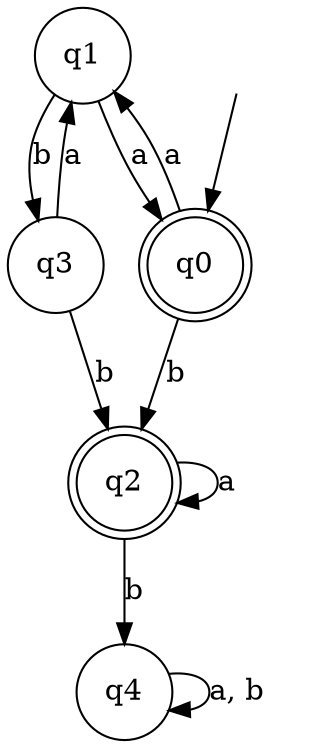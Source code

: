 digraph Automaton {

q1 [shape = circle];

q2 [shape = doublecircle];

q3 [shape = circle];

q4 [shape = circle];

_nil [style = invis];

q0 [shape = doublecircle];

q3 -> q1 [label = "a"];

_nil -> q0;

q1 -> q0 [label = "a"];

q3 -> q2 [label = "b"];

q1 -> q3 [label = "b"];

q2 -> q4 [label = "b"];

q0 -> q2 [label = "b"];

q0 -> q1 [label = "a"];

q2 -> q2 [label = "a"];

q4 -> q4 [label = "a, b"];

}
